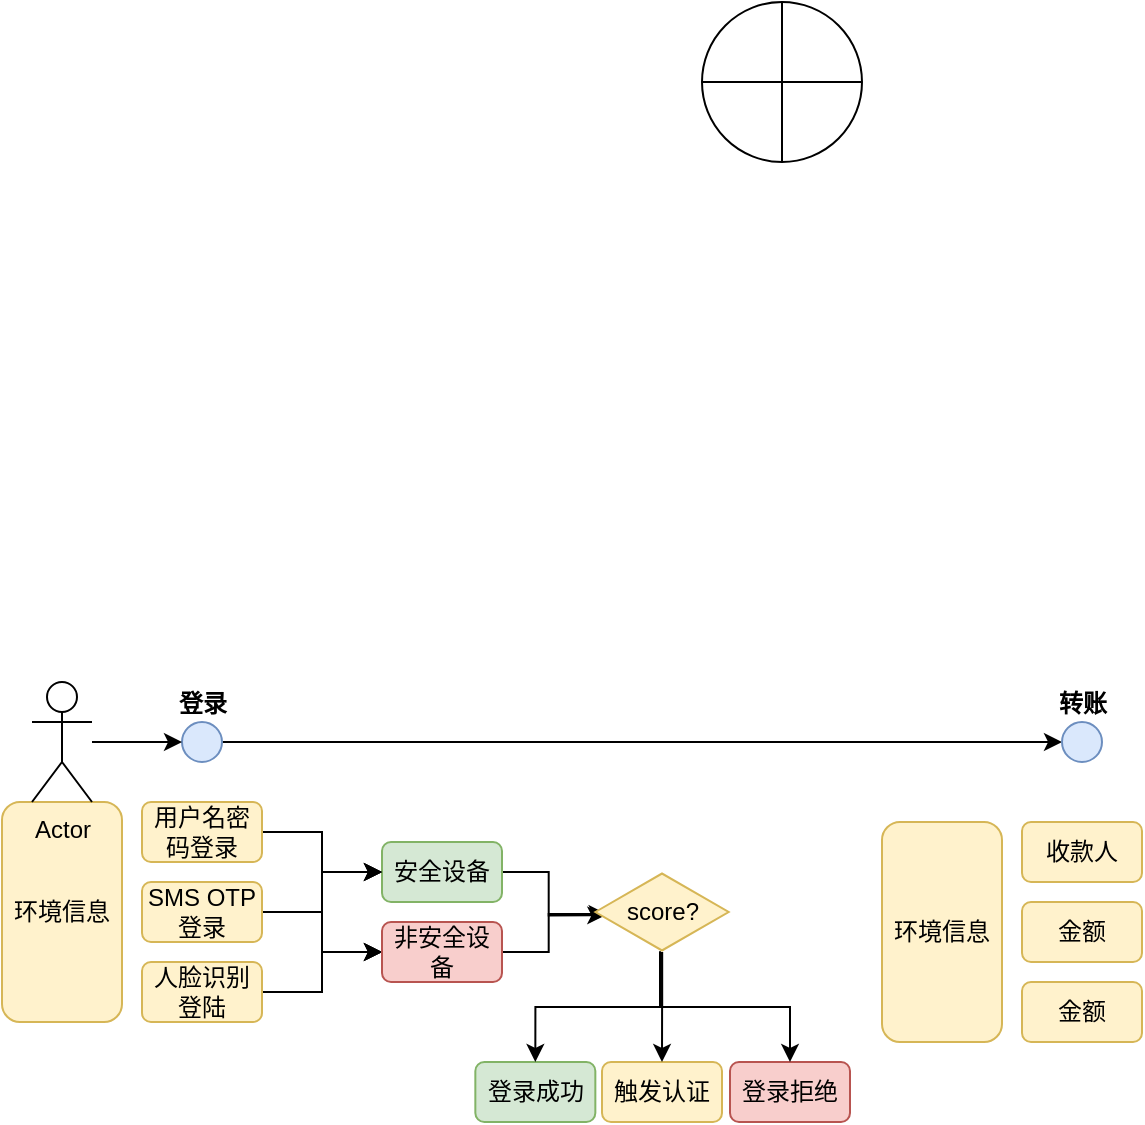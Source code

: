 <mxfile version="20.2.8" type="github">
  <diagram id="EX7gkqpgY4ono2qne7ta" name="第 1 页">
    <mxGraphModel dx="1209" dy="1843" grid="1" gridSize="10" guides="1" tooltips="1" connect="1" arrows="1" fold="1" page="1" pageScale="1" pageWidth="827" pageHeight="1169" math="0" shadow="0">
      <root>
        <mxCell id="0" />
        <mxCell id="1" parent="0" />
        <mxCell id="XOuI5h1wmfDcTH0eS6Nm-5" value="" style="edgeStyle=orthogonalEdgeStyle;rounded=0;orthogonalLoop=1;jettySize=auto;html=1;entryX=0;entryY=0.5;entryDx=0;entryDy=0;" edge="1" parent="1" source="XOuI5h1wmfDcTH0eS6Nm-1" target="XOuI5h1wmfDcTH0eS6Nm-8">
          <mxGeometry relative="1" as="geometry">
            <mxPoint x="290" y="180" as="targetPoint" />
          </mxGeometry>
        </mxCell>
        <mxCell id="XOuI5h1wmfDcTH0eS6Nm-1" value="&lt;b&gt;登录&lt;/b&gt;" style="ellipse;html=1;aspect=fixed;verticalAlign=bottom;labelPosition=center;verticalLabelPosition=top;align=center;fillColor=#dae8fc;strokeColor=#6c8ebf;" vertex="1" parent="1">
          <mxGeometry x="110" y="150" width="20" height="20" as="geometry" />
        </mxCell>
        <mxCell id="XOuI5h1wmfDcTH0eS6Nm-8" value="&lt;b&gt;转账&lt;/b&gt;" style="ellipse;html=1;aspect=fixed;verticalAlign=bottom;labelPosition=center;verticalLabelPosition=top;align=center;fillColor=#dae8fc;strokeColor=#6c8ebf;" vertex="1" parent="1">
          <mxGeometry x="550" y="150" width="20" height="20" as="geometry" />
        </mxCell>
        <mxCell id="XOuI5h1wmfDcTH0eS6Nm-80" style="edgeStyle=orthogonalEdgeStyle;rounded=0;orthogonalLoop=1;jettySize=auto;html=1;entryX=0.075;entryY=0.542;entryDx=0;entryDy=0;entryPerimeter=0;" edge="1" parent="1" source="XOuI5h1wmfDcTH0eS6Nm-28" target="XOuI5h1wmfDcTH0eS6Nm-78">
          <mxGeometry relative="1" as="geometry" />
        </mxCell>
        <mxCell id="XOuI5h1wmfDcTH0eS6Nm-28" value="安全设备&lt;br&gt;" style="rounded=1;whiteSpace=wrap;html=1;fillColor=#d5e8d4;strokeColor=#82b366;" vertex="1" parent="1">
          <mxGeometry x="210" y="210" width="60" height="30" as="geometry" />
        </mxCell>
        <mxCell id="XOuI5h1wmfDcTH0eS6Nm-62" style="edgeStyle=orthogonalEdgeStyle;rounded=0;orthogonalLoop=1;jettySize=auto;html=1;entryX=0;entryY=0.5;entryDx=0;entryDy=0;" edge="1" parent="1" source="XOuI5h1wmfDcTH0eS6Nm-29" target="XOuI5h1wmfDcTH0eS6Nm-28">
          <mxGeometry relative="1" as="geometry" />
        </mxCell>
        <mxCell id="XOuI5h1wmfDcTH0eS6Nm-65" style="edgeStyle=orthogonalEdgeStyle;rounded=0;orthogonalLoop=1;jettySize=auto;html=1;" edge="1" parent="1" source="XOuI5h1wmfDcTH0eS6Nm-29" target="XOuI5h1wmfDcTH0eS6Nm-49">
          <mxGeometry relative="1" as="geometry" />
        </mxCell>
        <mxCell id="XOuI5h1wmfDcTH0eS6Nm-29" value="SMS OTP登录" style="rounded=1;whiteSpace=wrap;html=1;fillColor=#fff2cc;strokeColor=#d6b656;" vertex="1" parent="1">
          <mxGeometry x="90" y="230" width="60" height="30" as="geometry" />
        </mxCell>
        <mxCell id="XOuI5h1wmfDcTH0eS6Nm-63" style="edgeStyle=orthogonalEdgeStyle;rounded=0;orthogonalLoop=1;jettySize=auto;html=1;entryX=0;entryY=0.5;entryDx=0;entryDy=0;" edge="1" parent="1" source="XOuI5h1wmfDcTH0eS6Nm-37" target="XOuI5h1wmfDcTH0eS6Nm-28">
          <mxGeometry relative="1" as="geometry">
            <Array as="points">
              <mxPoint x="180" y="285" />
              <mxPoint x="180" y="225" />
            </Array>
          </mxGeometry>
        </mxCell>
        <mxCell id="XOuI5h1wmfDcTH0eS6Nm-66" style="edgeStyle=orthogonalEdgeStyle;rounded=0;orthogonalLoop=1;jettySize=auto;html=1;entryX=0;entryY=0.5;entryDx=0;entryDy=0;" edge="1" parent="1" source="XOuI5h1wmfDcTH0eS6Nm-37" target="XOuI5h1wmfDcTH0eS6Nm-49">
          <mxGeometry relative="1" as="geometry" />
        </mxCell>
        <mxCell id="XOuI5h1wmfDcTH0eS6Nm-37" value="人脸识别登陆" style="rounded=1;whiteSpace=wrap;html=1;fillColor=#fff2cc;strokeColor=#d6b656;" vertex="1" parent="1">
          <mxGeometry x="90" y="270" width="60" height="30" as="geometry" />
        </mxCell>
        <mxCell id="XOuI5h1wmfDcTH0eS6Nm-61" style="edgeStyle=orthogonalEdgeStyle;rounded=0;orthogonalLoop=1;jettySize=auto;html=1;entryX=0;entryY=0.5;entryDx=0;entryDy=0;" edge="1" parent="1" source="XOuI5h1wmfDcTH0eS6Nm-48" target="XOuI5h1wmfDcTH0eS6Nm-28">
          <mxGeometry relative="1" as="geometry" />
        </mxCell>
        <mxCell id="XOuI5h1wmfDcTH0eS6Nm-64" style="edgeStyle=orthogonalEdgeStyle;rounded=0;orthogonalLoop=1;jettySize=auto;html=1;entryX=0;entryY=0.5;entryDx=0;entryDy=0;" edge="1" parent="1" source="XOuI5h1wmfDcTH0eS6Nm-48" target="XOuI5h1wmfDcTH0eS6Nm-49">
          <mxGeometry relative="1" as="geometry" />
        </mxCell>
        <mxCell id="XOuI5h1wmfDcTH0eS6Nm-48" value="用户名密码登录" style="rounded=1;whiteSpace=wrap;html=1;fillColor=#fff2cc;strokeColor=#d6b656;" vertex="1" parent="1">
          <mxGeometry x="90" y="190" width="60" height="30" as="geometry" />
        </mxCell>
        <mxCell id="XOuI5h1wmfDcTH0eS6Nm-79" style="edgeStyle=orthogonalEdgeStyle;rounded=0;orthogonalLoop=1;jettySize=auto;html=1;entryX=0.085;entryY=0.525;entryDx=0;entryDy=0;entryPerimeter=0;" edge="1" parent="1" source="XOuI5h1wmfDcTH0eS6Nm-49" target="XOuI5h1wmfDcTH0eS6Nm-78">
          <mxGeometry relative="1" as="geometry" />
        </mxCell>
        <mxCell id="XOuI5h1wmfDcTH0eS6Nm-49" value="非安全设备" style="rounded=1;whiteSpace=wrap;html=1;fillColor=#f8cecc;strokeColor=#b85450;" vertex="1" parent="1">
          <mxGeometry x="210" y="250" width="60" height="30" as="geometry" />
        </mxCell>
        <mxCell id="XOuI5h1wmfDcTH0eS6Nm-71" value="登录拒绝" style="rounded=1;whiteSpace=wrap;html=1;fillColor=#f8cecc;strokeColor=#b85450;" vertex="1" parent="1">
          <mxGeometry x="384" y="320" width="60" height="30" as="geometry" />
        </mxCell>
        <mxCell id="XOuI5h1wmfDcTH0eS6Nm-73" value="触发认证" style="rounded=1;whiteSpace=wrap;html=1;fillColor=#fff2cc;strokeColor=#d6b656;" vertex="1" parent="1">
          <mxGeometry x="320" y="320" width="60" height="30" as="geometry" />
        </mxCell>
        <mxCell id="XOuI5h1wmfDcTH0eS6Nm-75" value="登录成功" style="rounded=1;whiteSpace=wrap;html=1;fillColor=#d5e8d4;strokeColor=#82b366;" vertex="1" parent="1">
          <mxGeometry x="256.67" y="320" width="60" height="30" as="geometry" />
        </mxCell>
        <mxCell id="XOuI5h1wmfDcTH0eS6Nm-77" value="" style="shape=orEllipse;perimeter=ellipsePerimeter;whiteSpace=wrap;html=1;backgroundOutline=1;" vertex="1" parent="1">
          <mxGeometry x="370" y="-210" width="80" height="80" as="geometry" />
        </mxCell>
        <mxCell id="XOuI5h1wmfDcTH0eS6Nm-82" style="edgeStyle=orthogonalEdgeStyle;rounded=0;orthogonalLoop=1;jettySize=auto;html=1;entryX=0.5;entryY=0;entryDx=0;entryDy=0;" edge="1" parent="1" source="XOuI5h1wmfDcTH0eS6Nm-78" target="XOuI5h1wmfDcTH0eS6Nm-75">
          <mxGeometry relative="1" as="geometry" />
        </mxCell>
        <mxCell id="XOuI5h1wmfDcTH0eS6Nm-83" style="edgeStyle=orthogonalEdgeStyle;rounded=0;orthogonalLoop=1;jettySize=auto;html=1;" edge="1" parent="1" source="XOuI5h1wmfDcTH0eS6Nm-78" target="XOuI5h1wmfDcTH0eS6Nm-73">
          <mxGeometry relative="1" as="geometry" />
        </mxCell>
        <mxCell id="XOuI5h1wmfDcTH0eS6Nm-84" style="edgeStyle=orthogonalEdgeStyle;rounded=0;orthogonalLoop=1;jettySize=auto;html=1;exitX=0.485;exitY=0.992;exitDx=0;exitDy=0;exitPerimeter=0;" edge="1" parent="1" source="XOuI5h1wmfDcTH0eS6Nm-78" target="XOuI5h1wmfDcTH0eS6Nm-71">
          <mxGeometry relative="1" as="geometry" />
        </mxCell>
        <mxCell id="XOuI5h1wmfDcTH0eS6Nm-78" value="score?" style="html=1;whiteSpace=wrap;aspect=fixed;shape=isoRectangle;fillColor=#fff2cc;strokeColor=#d6b656;" vertex="1" parent="1">
          <mxGeometry x="316.67" y="225" width="66.66" height="40" as="geometry" />
        </mxCell>
        <mxCell id="XOuI5h1wmfDcTH0eS6Nm-85" value="环境信息" style="rounded=1;whiteSpace=wrap;html=1;fillColor=#fff2cc;strokeColor=#d6b656;" vertex="1" parent="1">
          <mxGeometry x="20" y="190" width="60" height="110" as="geometry" />
        </mxCell>
        <mxCell id="XOuI5h1wmfDcTH0eS6Nm-88" style="edgeStyle=orthogonalEdgeStyle;rounded=0;orthogonalLoop=1;jettySize=auto;html=1;entryX=0;entryY=0.5;entryDx=0;entryDy=0;" edge="1" parent="1" source="XOuI5h1wmfDcTH0eS6Nm-87" target="XOuI5h1wmfDcTH0eS6Nm-1">
          <mxGeometry relative="1" as="geometry" />
        </mxCell>
        <mxCell id="XOuI5h1wmfDcTH0eS6Nm-87" value="Actor" style="shape=umlActor;verticalLabelPosition=bottom;verticalAlign=top;html=1;outlineConnect=0;" vertex="1" parent="1">
          <mxGeometry x="35" y="130" width="30" height="60" as="geometry" />
        </mxCell>
        <mxCell id="XOuI5h1wmfDcTH0eS6Nm-89" value="环境信息" style="rounded=1;whiteSpace=wrap;html=1;fillColor=#fff2cc;strokeColor=#d6b656;" vertex="1" parent="1">
          <mxGeometry x="460" y="200" width="60" height="110" as="geometry" />
        </mxCell>
        <mxCell id="XOuI5h1wmfDcTH0eS6Nm-90" value="收款人" style="rounded=1;whiteSpace=wrap;html=1;fillColor=#fff2cc;strokeColor=#d6b656;" vertex="1" parent="1">
          <mxGeometry x="530" y="200" width="60" height="30" as="geometry" />
        </mxCell>
        <mxCell id="XOuI5h1wmfDcTH0eS6Nm-93" value="金额" style="rounded=1;whiteSpace=wrap;html=1;fillColor=#fff2cc;strokeColor=#d6b656;" vertex="1" parent="1">
          <mxGeometry x="530" y="240" width="60" height="30" as="geometry" />
        </mxCell>
        <mxCell id="XOuI5h1wmfDcTH0eS6Nm-94" value="金额" style="rounded=1;whiteSpace=wrap;html=1;fillColor=#fff2cc;strokeColor=#d6b656;" vertex="1" parent="1">
          <mxGeometry x="530" y="280" width="60" height="30" as="geometry" />
        </mxCell>
      </root>
    </mxGraphModel>
  </diagram>
</mxfile>
